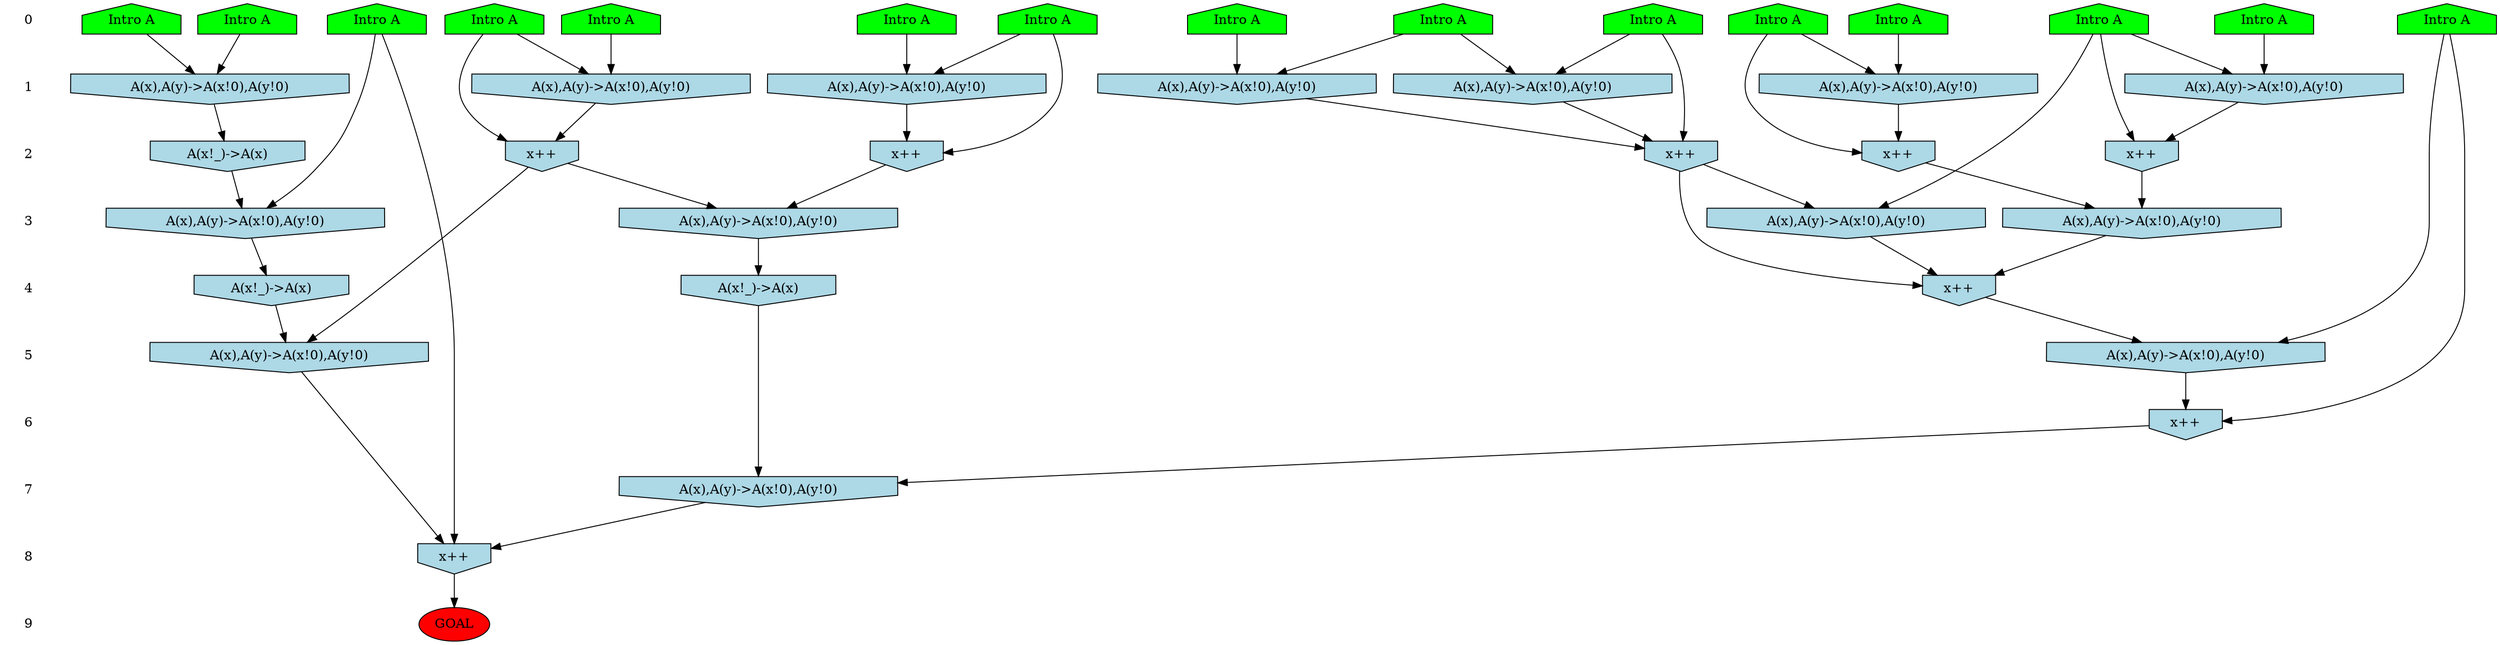 /* Compression of 1 causal flows obtained in average at 1.748823E+00 t.u */
/* Compressed causal flows were: [472] */
digraph G{
 ranksep=.5 ; 
{ rank = same ; "0" [shape=plaintext] ; node_1 [label ="Intro A", shape=house, style=filled, fillcolor=green] ;
node_2 [label ="Intro A", shape=house, style=filled, fillcolor=green] ;
node_3 [label ="Intro A", shape=house, style=filled, fillcolor=green] ;
node_4 [label ="Intro A", shape=house, style=filled, fillcolor=green] ;
node_5 [label ="Intro A", shape=house, style=filled, fillcolor=green] ;
node_6 [label ="Intro A", shape=house, style=filled, fillcolor=green] ;
node_7 [label ="Intro A", shape=house, style=filled, fillcolor=green] ;
node_8 [label ="Intro A", shape=house, style=filled, fillcolor=green] ;
node_9 [label ="Intro A", shape=house, style=filled, fillcolor=green] ;
node_10 [label ="Intro A", shape=house, style=filled, fillcolor=green] ;
node_11 [label ="Intro A", shape=house, style=filled, fillcolor=green] ;
node_12 [label ="Intro A", shape=house, style=filled, fillcolor=green] ;
node_13 [label ="Intro A", shape=house, style=filled, fillcolor=green] ;
node_14 [label ="Intro A", shape=house, style=filled, fillcolor=green] ;
node_15 [label ="Intro A", shape=house, style=filled, fillcolor=green] ;
}
{ rank = same ; "1" [shape=plaintext] ; node_16 [label="A(x),A(y)->A(x!0),A(y!0)", shape=invhouse, style=filled, fillcolor = lightblue] ;
node_17 [label="A(x),A(y)->A(x!0),A(y!0)", shape=invhouse, style=filled, fillcolor = lightblue] ;
node_18 [label="A(x),A(y)->A(x!0),A(y!0)", shape=invhouse, style=filled, fillcolor = lightblue] ;
node_20 [label="A(x),A(y)->A(x!0),A(y!0)", shape=invhouse, style=filled, fillcolor = lightblue] ;
node_23 [label="A(x),A(y)->A(x!0),A(y!0)", shape=invhouse, style=filled, fillcolor = lightblue] ;
node_24 [label="A(x),A(y)->A(x!0),A(y!0)", shape=invhouse, style=filled, fillcolor = lightblue] ;
node_29 [label="A(x),A(y)->A(x!0),A(y!0)", shape=invhouse, style=filled, fillcolor = lightblue] ;
}
{ rank = same ; "2" [shape=plaintext] ; node_19 [label="A(x!_)->A(x)", shape=invhouse, style=filled, fillcolor = lightblue] ;
node_21 [label="x++", shape=invhouse, style=filled, fillcolor = lightblue] ;
node_22 [label="x++", shape=invhouse, style=filled, fillcolor = lightblue] ;
node_26 [label="x++", shape=invhouse, style=filled, fillcolor = lightblue] ;
node_30 [label="x++", shape=invhouse, style=filled, fillcolor = lightblue] ;
node_32 [label="x++", shape=invhouse, style=filled, fillcolor = lightblue] ;
}
{ rank = same ; "3" [shape=plaintext] ; node_25 [label="A(x),A(y)->A(x!0),A(y!0)", shape=invhouse, style=filled, fillcolor = lightblue] ;
node_27 [label="A(x),A(y)->A(x!0),A(y!0)", shape=invhouse, style=filled, fillcolor = lightblue] ;
node_31 [label="A(x),A(y)->A(x!0),A(y!0)", shape=invhouse, style=filled, fillcolor = lightblue] ;
node_35 [label="A(x),A(y)->A(x!0),A(y!0)", shape=invhouse, style=filled, fillcolor = lightblue] ;
}
{ rank = same ; "4" [shape=plaintext] ; node_28 [label="A(x!_)->A(x)", shape=invhouse, style=filled, fillcolor = lightblue] ;
node_34 [label="A(x!_)->A(x)", shape=invhouse, style=filled, fillcolor = lightblue] ;
node_36 [label="x++", shape=invhouse, style=filled, fillcolor = lightblue] ;
}
{ rank = same ; "5" [shape=plaintext] ; node_33 [label="A(x),A(y)->A(x!0),A(y!0)", shape=invhouse, style=filled, fillcolor = lightblue] ;
node_37 [label="A(x),A(y)->A(x!0),A(y!0)", shape=invhouse, style=filled, fillcolor = lightblue] ;
}
{ rank = same ; "6" [shape=plaintext] ; node_38 [label="x++", shape=invhouse, style=filled, fillcolor = lightblue] ;
}
{ rank = same ; "7" [shape=plaintext] ; node_39 [label="A(x),A(y)->A(x!0),A(y!0)", shape=invhouse, style=filled, fillcolor = lightblue] ;
}
{ rank = same ; "8" [shape=plaintext] ; node_40 [label="x++", shape=invhouse, style=filled, fillcolor = lightblue] ;
}
{ rank = same ; "9" [shape=plaintext] ; node_41 [label ="GOAL", style=filled, fillcolor=red] ;
}
"0" -> "1" [style="invis"]; 
"1" -> "2" [style="invis"]; 
"2" -> "3" [style="invis"]; 
"3" -> "4" [style="invis"]; 
"4" -> "5" [style="invis"]; 
"5" -> "6" [style="invis"]; 
"6" -> "7" [style="invis"]; 
"7" -> "8" [style="invis"]; 
"8" -> "9" [style="invis"]; 
node_3 -> node_16
node_9 -> node_16
node_5 -> node_17
node_8 -> node_17
node_2 -> node_18
node_6 -> node_18
node_18 -> node_19
node_7 -> node_20
node_15 -> node_20
node_7 -> node_21
node_20 -> node_21
node_8 -> node_22
node_17 -> node_22
node_1 -> node_23
node_11 -> node_23
node_9 -> node_24
node_14 -> node_24
node_12 -> node_25
node_19 -> node_25
node_3 -> node_26
node_16 -> node_26
node_24 -> node_26
node_21 -> node_27
node_22 -> node_27
node_25 -> node_28
node_4 -> node_29
node_10 -> node_29
node_1 -> node_30
node_23 -> node_30
node_10 -> node_31
node_26 -> node_31
node_10 -> node_32
node_29 -> node_32
node_22 -> node_33
node_28 -> node_33
node_27 -> node_34
node_30 -> node_35
node_32 -> node_35
node_26 -> node_36
node_31 -> node_36
node_35 -> node_36
node_13 -> node_37
node_36 -> node_37
node_13 -> node_38
node_37 -> node_38
node_34 -> node_39
node_38 -> node_39
node_12 -> node_40
node_33 -> node_40
node_39 -> node_40
node_40 -> node_41
}
/*
 Dot generation time: 0.000202
*/